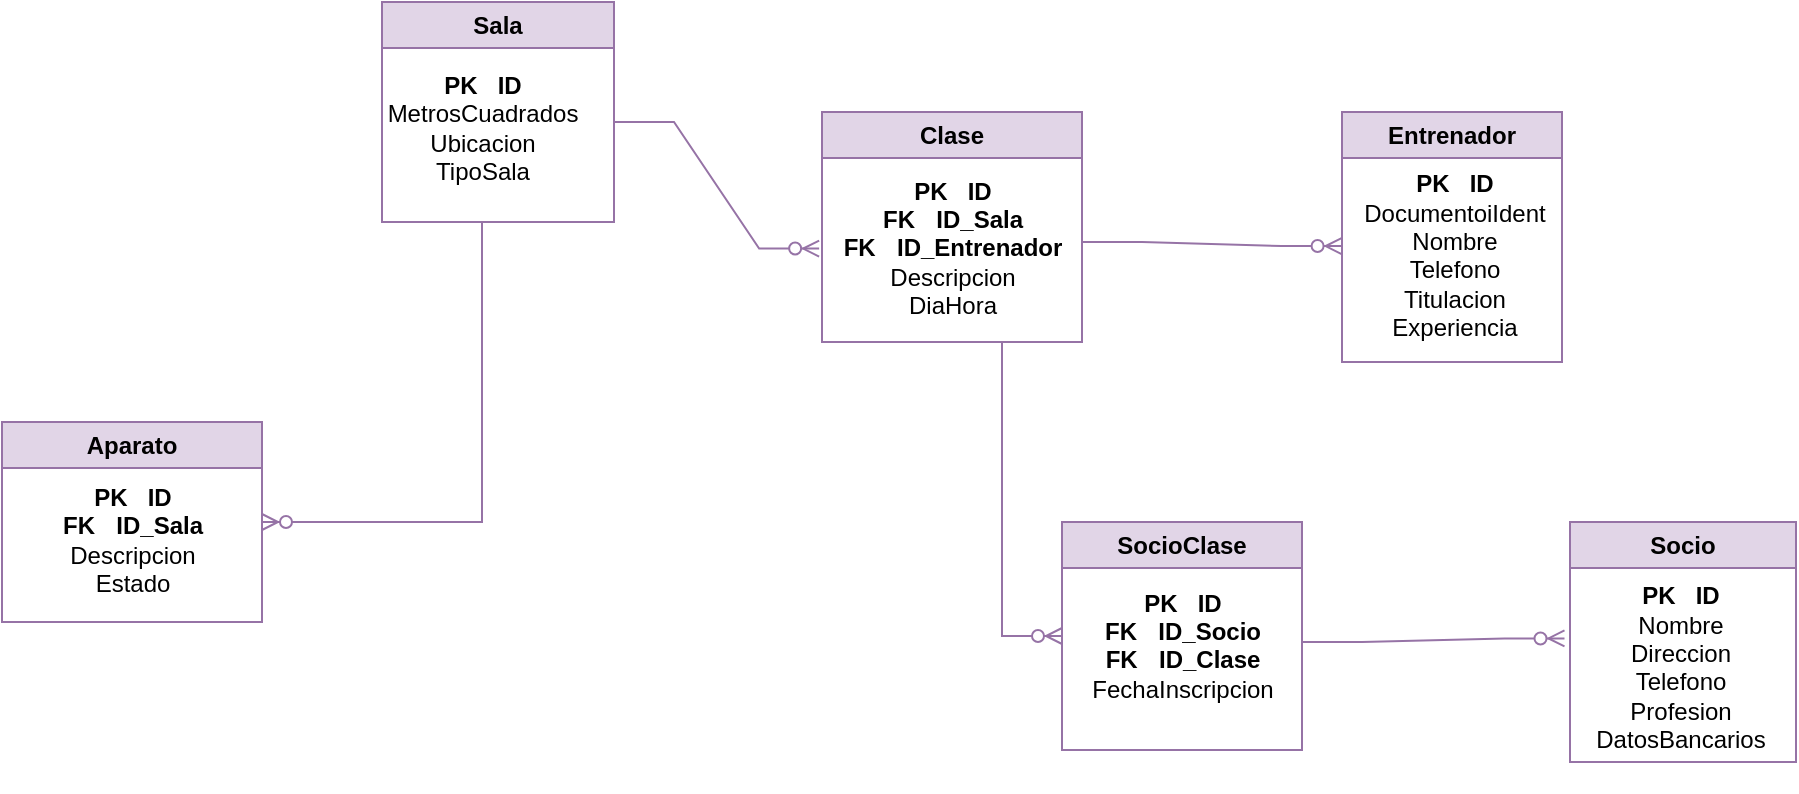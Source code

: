 <mxfile version="26.0.16">
  <diagram name="Página-1" id="Lxj4u8aUidJW1hZ8fKff">
    <mxGraphModel dx="1222" dy="1755" grid="1" gridSize="10" guides="1" tooltips="1" connect="1" arrows="1" fold="1" page="1" pageScale="1" pageWidth="827" pageHeight="1169" math="0" shadow="0">
      <root>
        <mxCell id="0" />
        <mxCell id="1" parent="0" />
        <mxCell id="DUKZ3nCbwLyEP81gWKmx-1" value="Aparato" style="swimlane;whiteSpace=wrap;html=1;fillColor=#e1d5e7;strokeColor=#9673a6;" vertex="1" parent="1">
          <mxGeometry x="200" y="190" width="130" height="100" as="geometry" />
        </mxCell>
        <mxCell id="DUKZ3nCbwLyEP81gWKmx-2" value="&lt;b&gt;PK&lt;span style=&quot;white-space: pre;&quot;&gt;&#x9;&lt;/span&gt;ID&lt;/b&gt;&lt;div&gt;&lt;b&gt;FK&lt;span style=&quot;white-space: pre;&quot;&gt;&#x9;&lt;/span&gt;ID_Sala&lt;/b&gt;&lt;/div&gt;&lt;div&gt;Descripcion&lt;/div&gt;&lt;div&gt;Estado&lt;/div&gt;" style="text;html=1;align=center;verticalAlign=middle;resizable=0;points=[];autosize=1;strokeColor=none;fillColor=none;" vertex="1" parent="DUKZ3nCbwLyEP81gWKmx-1">
          <mxGeometry x="20" y="24" width="90" height="70" as="geometry" />
        </mxCell>
        <mxCell id="DUKZ3nCbwLyEP81gWKmx-3" value="Sala" style="swimlane;whiteSpace=wrap;html=1;fillColor=#e1d5e7;strokeColor=#9673a6;" vertex="1" parent="1">
          <mxGeometry x="390" y="-20" width="116" height="110" as="geometry" />
        </mxCell>
        <mxCell id="DUKZ3nCbwLyEP81gWKmx-4" value="&lt;b&gt;PK&lt;span style=&quot;white-space: pre;&quot;&gt;&#x9;&lt;/span&gt;ID&lt;/b&gt;&lt;div&gt;MetrosCuadrados&lt;/div&gt;&lt;div&gt;Ubicacion&lt;/div&gt;&lt;div&gt;TipoSala&lt;/div&gt;" style="text;html=1;align=center;verticalAlign=middle;resizable=0;points=[];autosize=1;strokeColor=none;fillColor=none;" vertex="1" parent="DUKZ3nCbwLyEP81gWKmx-3">
          <mxGeometry x="-10" y="28" width="120" height="70" as="geometry" />
        </mxCell>
        <mxCell id="DUKZ3nCbwLyEP81gWKmx-5" value="Entrenador" style="swimlane;whiteSpace=wrap;html=1;fillColor=#e1d5e7;strokeColor=#9673a6;" vertex="1" parent="1">
          <mxGeometry x="870" y="35" width="110" height="125" as="geometry" />
        </mxCell>
        <mxCell id="DUKZ3nCbwLyEP81gWKmx-6" value="&lt;b&gt;PK&lt;span style=&quot;white-space: pre;&quot;&gt;&#x9;&lt;/span&gt;ID&lt;/b&gt;&lt;div&gt;DocumentoiIdent&lt;/div&gt;&lt;div&gt;Nombre&lt;/div&gt;&lt;div&gt;Telefono&lt;/div&gt;&lt;div&gt;Titulacion&lt;/div&gt;&lt;div&gt;Experiencia&lt;br&gt;&lt;div&gt;&lt;br&gt;&lt;/div&gt;&lt;/div&gt;" style="text;html=1;align=center;verticalAlign=middle;resizable=0;points=[];autosize=1;strokeColor=none;fillColor=none;" vertex="1" parent="DUKZ3nCbwLyEP81gWKmx-5">
          <mxGeometry x="1" y="24" width="110" height="110" as="geometry" />
        </mxCell>
        <mxCell id="DUKZ3nCbwLyEP81gWKmx-7" value="Clase" style="swimlane;whiteSpace=wrap;html=1;fillColor=#e1d5e7;strokeColor=#9673a6;" vertex="1" parent="1">
          <mxGeometry x="610" y="35" width="130" height="115" as="geometry" />
        </mxCell>
        <mxCell id="DUKZ3nCbwLyEP81gWKmx-8" value="&lt;b&gt;PK&lt;span style=&quot;white-space: pre;&quot;&gt;&#x9;&lt;/span&gt;ID&lt;/b&gt;&lt;div&gt;&lt;b&gt;FK&lt;span style=&quot;white-space: pre;&quot;&gt;&#x9;&lt;/span&gt;ID_Sala&lt;/b&gt;&lt;/div&gt;&lt;div&gt;&lt;b&gt;FK&lt;span style=&quot;white-space: pre;&quot;&gt;&#x9;&lt;/span&gt;ID_Entrenador&lt;/b&gt;&lt;/div&gt;&lt;div&gt;Descripcion&lt;/div&gt;&lt;div&gt;DiaHora&lt;/div&gt;" style="text;html=1;align=center;verticalAlign=middle;resizable=0;points=[];autosize=1;strokeColor=none;fillColor=none;" vertex="1" parent="DUKZ3nCbwLyEP81gWKmx-7">
          <mxGeometry y="23" width="130" height="90" as="geometry" />
        </mxCell>
        <mxCell id="DUKZ3nCbwLyEP81gWKmx-19" value="" style="edgeStyle=entityRelationEdgeStyle;fontSize=12;html=1;endArrow=ERzeroToMany;endFill=1;rounded=0;fillColor=#e1d5e7;strokeColor=#9673a6;entryX=0;entryY=0.5;entryDx=0;entryDy=0;" edge="1" parent="DUKZ3nCbwLyEP81gWKmx-7" target="DUKZ3nCbwLyEP81gWKmx-9">
          <mxGeometry width="100" height="100" relative="1" as="geometry">
            <mxPoint x="60" y="115" as="sourcePoint" />
            <mxPoint x="90" y="255" as="targetPoint" />
          </mxGeometry>
        </mxCell>
        <mxCell id="DUKZ3nCbwLyEP81gWKmx-9" value="SocioClase" style="swimlane;whiteSpace=wrap;html=1;fillColor=#e1d5e7;strokeColor=#9673a6;" vertex="1" parent="1">
          <mxGeometry x="730" y="240" width="120" height="114" as="geometry" />
        </mxCell>
        <mxCell id="DUKZ3nCbwLyEP81gWKmx-10" value="&lt;b&gt;PK&lt;span style=&quot;white-space: pre;&quot;&gt;&#x9;&lt;/span&gt;ID&lt;/b&gt;&lt;div&gt;&lt;b&gt;FK&lt;span style=&quot;white-space: pre;&quot;&gt;&#x9;&lt;/span&gt;ID_Socio&lt;/b&gt;&lt;/div&gt;&lt;div&gt;&lt;b&gt;FK&lt;span style=&quot;white-space: pre;&quot;&gt;&#x9;&lt;/span&gt;ID_Clase&lt;/b&gt;&lt;/div&gt;&lt;div&gt;FechaInscripcion&lt;br&gt;&lt;div&gt;&lt;br&gt;&lt;/div&gt;&lt;/div&gt;" style="text;html=1;align=center;verticalAlign=middle;resizable=0;points=[];autosize=1;strokeColor=none;fillColor=none;" vertex="1" parent="DUKZ3nCbwLyEP81gWKmx-9">
          <mxGeometry x="5" y="24" width="110" height="90" as="geometry" />
        </mxCell>
        <mxCell id="DUKZ3nCbwLyEP81gWKmx-11" value="Socio" style="swimlane;whiteSpace=wrap;html=1;fillColor=#e1d5e7;strokeColor=#9673a6;" vertex="1" parent="1">
          <mxGeometry x="984" y="240" width="113" height="120" as="geometry" />
        </mxCell>
        <mxCell id="DUKZ3nCbwLyEP81gWKmx-12" value="&lt;b&gt;PK&lt;span style=&quot;white-space: pre;&quot;&gt;&#x9;&lt;/span&gt;ID&lt;/b&gt;&lt;div&gt;Nombre&lt;/div&gt;&lt;div&gt;Direccion&lt;/div&gt;&lt;div&gt;Telefono&lt;/div&gt;&lt;div&gt;Profesion&lt;/div&gt;&lt;div&gt;DatosBancarios&lt;br&gt;&lt;div&gt;&lt;br&gt;&lt;/div&gt;&lt;/div&gt;" style="text;html=1;align=center;verticalAlign=middle;resizable=0;points=[];autosize=1;strokeColor=none;fillColor=none;" vertex="1" parent="DUKZ3nCbwLyEP81gWKmx-11">
          <mxGeometry y="25" width="110" height="110" as="geometry" />
        </mxCell>
        <mxCell id="DUKZ3nCbwLyEP81gWKmx-13" value="" style="edgeStyle=entityRelationEdgeStyle;fontSize=12;html=1;endArrow=ERzeroToMany;endFill=1;rounded=0;entryX=1;entryY=0.5;entryDx=0;entryDy=0;fillColor=#e1d5e7;strokeColor=#9673a6;" edge="1" parent="1" target="DUKZ3nCbwLyEP81gWKmx-1">
          <mxGeometry width="100" height="100" relative="1" as="geometry">
            <mxPoint x="410" y="90" as="sourcePoint" />
            <mxPoint x="510" y="20" as="targetPoint" />
          </mxGeometry>
        </mxCell>
        <mxCell id="DUKZ3nCbwLyEP81gWKmx-16" value="" style="edgeStyle=entityRelationEdgeStyle;fontSize=12;html=1;endArrow=ERzeroToMany;endFill=1;rounded=0;exitX=1;exitY=1;exitDx=0;exitDy=0;entryX=-0.011;entryY=0.503;entryDx=0;entryDy=0;entryPerimeter=0;fillColor=#e1d5e7;strokeColor=#9673a6;" edge="1" parent="1" target="DUKZ3nCbwLyEP81gWKmx-8">
          <mxGeometry width="100" height="100" relative="1" as="geometry">
            <mxPoint x="506" y="40" as="sourcePoint" />
            <mxPoint x="607" y="-110" as="targetPoint" />
          </mxGeometry>
        </mxCell>
        <mxCell id="DUKZ3nCbwLyEP81gWKmx-18" value="" style="edgeStyle=entityRelationEdgeStyle;fontSize=12;html=1;endArrow=ERzeroToMany;endFill=1;rounded=0;entryX=-0.011;entryY=0.391;entryDx=0;entryDy=0;entryPerimeter=0;fillColor=#e1d5e7;strokeColor=#9673a6;" edge="1" parent="1" target="DUKZ3nCbwLyEP81gWKmx-6">
          <mxGeometry width="100" height="100" relative="1" as="geometry">
            <mxPoint x="740" y="100" as="sourcePoint" />
            <mxPoint x="840" as="targetPoint" />
          </mxGeometry>
        </mxCell>
        <mxCell id="DUKZ3nCbwLyEP81gWKmx-21" value="" style="edgeStyle=entityRelationEdgeStyle;fontSize=12;html=1;endArrow=ERzeroToMany;endFill=1;rounded=0;entryX=-0.025;entryY=0.302;entryDx=0;entryDy=0;entryPerimeter=0;fillColor=#e1d5e7;strokeColor=#9673a6;" edge="1" parent="1" target="DUKZ3nCbwLyEP81gWKmx-12">
          <mxGeometry width="100" height="100" relative="1" as="geometry">
            <mxPoint x="850" y="300" as="sourcePoint" />
            <mxPoint x="950" y="200" as="targetPoint" />
          </mxGeometry>
        </mxCell>
      </root>
    </mxGraphModel>
  </diagram>
</mxfile>
